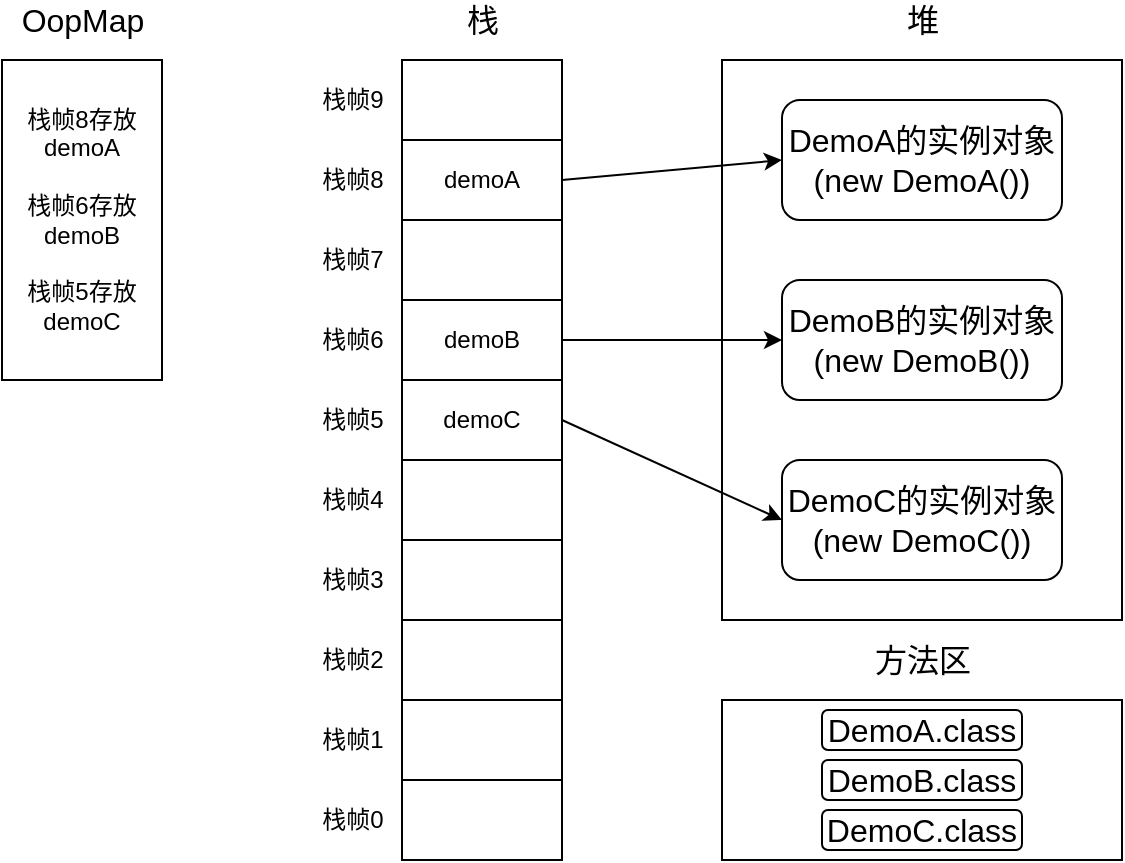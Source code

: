 <mxfile version="15.8.3" type="github">
  <diagram id="N9sIwehjwCReRDpdM8Rw" name="Page-1">
    <mxGraphModel dx="1038" dy="547" grid="1" gridSize="10" guides="1" tooltips="1" connect="1" arrows="1" fold="1" page="1" pageScale="1" pageWidth="827" pageHeight="1169" math="0" shadow="0">
      <root>
        <mxCell id="0" />
        <mxCell id="1" parent="0" />
        <mxCell id="TYSmrWAKZpzlqUq-h0ri-15" value="" style="rounded=0;whiteSpace=wrap;html=1;fontSize=16;" parent="1" vertex="1">
          <mxGeometry x="480" y="120" width="200" height="280" as="geometry" />
        </mxCell>
        <mxCell id="TYSmrWAKZpzlqUq-h0ri-1" value="" style="rounded=0;whiteSpace=wrap;html=1;" parent="1" vertex="1">
          <mxGeometry x="320" y="120" width="80" height="40" as="geometry" />
        </mxCell>
        <mxCell id="TYSmrWAKZpzlqUq-h0ri-2" value="demoA" style="rounded=0;whiteSpace=wrap;html=1;" parent="1" vertex="1">
          <mxGeometry x="320" y="160" width="80" height="40" as="geometry" />
        </mxCell>
        <mxCell id="TYSmrWAKZpzlqUq-h0ri-3" value="" style="rounded=0;whiteSpace=wrap;html=1;" parent="1" vertex="1">
          <mxGeometry x="320" y="200" width="80" height="40" as="geometry" />
        </mxCell>
        <mxCell id="TYSmrWAKZpzlqUq-h0ri-28" style="edgeStyle=none;rounded=0;orthogonalLoop=1;jettySize=auto;html=1;entryX=0;entryY=0.5;entryDx=0;entryDy=0;fontSize=16;exitX=1;exitY=0.5;exitDx=0;exitDy=0;" parent="1" source="TYSmrWAKZpzlqUq-h0ri-4" target="TYSmrWAKZpzlqUq-h0ri-25" edge="1">
          <mxGeometry relative="1" as="geometry" />
        </mxCell>
        <mxCell id="TYSmrWAKZpzlqUq-h0ri-4" value="demoB" style="rounded=0;whiteSpace=wrap;html=1;" parent="1" vertex="1">
          <mxGeometry x="320" y="240" width="80" height="40" as="geometry" />
        </mxCell>
        <mxCell id="TYSmrWAKZpzlqUq-h0ri-29" style="edgeStyle=none;rounded=0;orthogonalLoop=1;jettySize=auto;html=1;entryX=0;entryY=0.5;entryDx=0;entryDy=0;fontSize=16;exitX=1;exitY=0.5;exitDx=0;exitDy=0;" parent="1" source="TYSmrWAKZpzlqUq-h0ri-5" target="TYSmrWAKZpzlqUq-h0ri-26" edge="1">
          <mxGeometry relative="1" as="geometry" />
        </mxCell>
        <mxCell id="TYSmrWAKZpzlqUq-h0ri-5" value="demoC" style="rounded=0;whiteSpace=wrap;html=1;" parent="1" vertex="1">
          <mxGeometry x="320" y="280" width="80" height="40" as="geometry" />
        </mxCell>
        <mxCell id="TYSmrWAKZpzlqUq-h0ri-6" value="" style="rounded=0;whiteSpace=wrap;html=1;" parent="1" vertex="1">
          <mxGeometry x="320" y="320" width="80" height="40" as="geometry" />
        </mxCell>
        <mxCell id="TYSmrWAKZpzlqUq-h0ri-7" value="" style="rounded=0;whiteSpace=wrap;html=1;" parent="1" vertex="1">
          <mxGeometry x="320" y="360" width="80" height="40" as="geometry" />
        </mxCell>
        <mxCell id="TYSmrWAKZpzlqUq-h0ri-8" value="" style="rounded=0;whiteSpace=wrap;html=1;" parent="1" vertex="1">
          <mxGeometry x="320" y="400" width="80" height="40" as="geometry" />
        </mxCell>
        <mxCell id="TYSmrWAKZpzlqUq-h0ri-13" value="&lt;font style=&quot;font-size: 16px&quot;&gt;栈&lt;/font&gt;" style="text;html=1;align=center;verticalAlign=middle;resizable=0;points=[];autosize=1;strokeColor=none;fillColor=none;" parent="1" vertex="1">
          <mxGeometry x="345" y="90" width="30" height="20" as="geometry" />
        </mxCell>
        <mxCell id="TYSmrWAKZpzlqUq-h0ri-20" value="&lt;span style=&quot;font-size: 16px&quot;&gt;堆&lt;/span&gt;" style="text;html=1;align=center;verticalAlign=middle;resizable=0;points=[];autosize=1;strokeColor=none;fillColor=none;" parent="1" vertex="1">
          <mxGeometry x="565" y="90" width="30" height="20" as="geometry" />
        </mxCell>
        <mxCell id="TYSmrWAKZpzlqUq-h0ri-22" value="DemoA的实例对象&lt;br&gt;(new DemoA())" style="rounded=1;whiteSpace=wrap;html=1;fontSize=16;" parent="1" vertex="1">
          <mxGeometry x="510" y="140" width="140" height="60" as="geometry" />
        </mxCell>
        <mxCell id="TYSmrWAKZpzlqUq-h0ri-25" value="DemoB的实例对象&lt;br&gt;(new DemoB())" style="rounded=1;whiteSpace=wrap;html=1;fontSize=16;" parent="1" vertex="1">
          <mxGeometry x="510" y="230" width="140" height="60" as="geometry" />
        </mxCell>
        <mxCell id="TYSmrWAKZpzlqUq-h0ri-26" value="DemoC的实例对象&lt;br&gt;(new DemoC())" style="rounded=1;whiteSpace=wrap;html=1;fontSize=16;" parent="1" vertex="1">
          <mxGeometry x="510" y="320" width="140" height="60" as="geometry" />
        </mxCell>
        <mxCell id="TYSmrWAKZpzlqUq-h0ri-27" style="rounded=0;orthogonalLoop=1;jettySize=auto;html=1;entryX=0;entryY=0.5;entryDx=0;entryDy=0;fontSize=16;exitX=1;exitY=0.5;exitDx=0;exitDy=0;" parent="1" source="TYSmrWAKZpzlqUq-h0ri-2" target="TYSmrWAKZpzlqUq-h0ri-22" edge="1">
          <mxGeometry relative="1" as="geometry" />
        </mxCell>
        <mxCell id="TYSmrWAKZpzlqUq-h0ri-30" value="&lt;font style=&quot;font-size: 16px&quot;&gt;OopMap&lt;/font&gt;" style="text;html=1;align=center;verticalAlign=middle;resizable=0;points=[];autosize=1;strokeColor=none;fillColor=none;" parent="1" vertex="1">
          <mxGeometry x="120" y="90" width="80" height="20" as="geometry" />
        </mxCell>
        <mxCell id="TYSmrWAKZpzlqUq-h0ri-31" value="&lt;span style=&quot;font-size: 16px&quot;&gt;方法区&lt;/span&gt;" style="text;html=1;align=center;verticalAlign=middle;resizable=0;points=[];autosize=1;strokeColor=none;fillColor=none;" parent="1" vertex="1">
          <mxGeometry x="550" y="410" width="60" height="20" as="geometry" />
        </mxCell>
        <mxCell id="TYSmrWAKZpzlqUq-h0ri-32" value="" style="rounded=0;whiteSpace=wrap;html=1;" parent="1" vertex="1">
          <mxGeometry x="320" y="440" width="80" height="40" as="geometry" />
        </mxCell>
        <mxCell id="TYSmrWAKZpzlqUq-h0ri-33" value="" style="rounded=0;whiteSpace=wrap;html=1;" parent="1" vertex="1">
          <mxGeometry x="320" y="480" width="80" height="40" as="geometry" />
        </mxCell>
        <mxCell id="TYSmrWAKZpzlqUq-h0ri-34" value="" style="rounded=0;whiteSpace=wrap;html=1;fontSize=16;" parent="1" vertex="1">
          <mxGeometry x="480" y="440" width="200" height="80" as="geometry" />
        </mxCell>
        <mxCell id="cxPRdGL4TECJUC4Lyo-H-4" value="栈帧1" style="text;html=1;align=center;verticalAlign=middle;resizable=0;points=[];autosize=1;strokeColor=none;fillColor=none;" vertex="1" parent="1">
          <mxGeometry x="270" y="450" width="50" height="20" as="geometry" />
        </mxCell>
        <mxCell id="cxPRdGL4TECJUC4Lyo-H-5" value="栈帧2" style="text;html=1;align=center;verticalAlign=middle;resizable=0;points=[];autosize=1;strokeColor=none;fillColor=none;" vertex="1" parent="1">
          <mxGeometry x="270" y="410" width="50" height="20" as="geometry" />
        </mxCell>
        <mxCell id="cxPRdGL4TECJUC4Lyo-H-6" value="栈帧3" style="text;html=1;align=center;verticalAlign=middle;resizable=0;points=[];autosize=1;strokeColor=none;fillColor=none;" vertex="1" parent="1">
          <mxGeometry x="270" y="370" width="50" height="20" as="geometry" />
        </mxCell>
        <mxCell id="cxPRdGL4TECJUC4Lyo-H-7" value="栈帧4" style="text;html=1;align=center;verticalAlign=middle;resizable=0;points=[];autosize=1;strokeColor=none;fillColor=none;" vertex="1" parent="1">
          <mxGeometry x="270" y="330" width="50" height="20" as="geometry" />
        </mxCell>
        <mxCell id="cxPRdGL4TECJUC4Lyo-H-8" value="栈帧5" style="text;html=1;align=center;verticalAlign=middle;resizable=0;points=[];autosize=1;strokeColor=none;fillColor=none;" vertex="1" parent="1">
          <mxGeometry x="270" y="290" width="50" height="20" as="geometry" />
        </mxCell>
        <mxCell id="cxPRdGL4TECJUC4Lyo-H-9" value="栈帧6" style="text;html=1;align=center;verticalAlign=middle;resizable=0;points=[];autosize=1;strokeColor=none;fillColor=none;" vertex="1" parent="1">
          <mxGeometry x="270" y="250" width="50" height="20" as="geometry" />
        </mxCell>
        <mxCell id="cxPRdGL4TECJUC4Lyo-H-10" value="栈帧7" style="text;html=1;align=center;verticalAlign=middle;resizable=0;points=[];autosize=1;strokeColor=none;fillColor=none;" vertex="1" parent="1">
          <mxGeometry x="270" y="210" width="50" height="20" as="geometry" />
        </mxCell>
        <mxCell id="cxPRdGL4TECJUC4Lyo-H-11" value="栈帧8" style="text;html=1;align=center;verticalAlign=middle;resizable=0;points=[];autosize=1;strokeColor=none;fillColor=none;" vertex="1" parent="1">
          <mxGeometry x="270" y="170" width="50" height="20" as="geometry" />
        </mxCell>
        <mxCell id="cxPRdGL4TECJUC4Lyo-H-12" value="栈帧9" style="text;html=1;align=center;verticalAlign=middle;resizable=0;points=[];autosize=1;strokeColor=none;fillColor=none;" vertex="1" parent="1">
          <mxGeometry x="270" y="130" width="50" height="20" as="geometry" />
        </mxCell>
        <mxCell id="cxPRdGL4TECJUC4Lyo-H-14" value="栈帧0" style="text;html=1;align=center;verticalAlign=middle;resizable=0;points=[];autosize=1;strokeColor=none;fillColor=none;" vertex="1" parent="1">
          <mxGeometry x="270" y="490" width="50" height="20" as="geometry" />
        </mxCell>
        <mxCell id="cxPRdGL4TECJUC4Lyo-H-16" value="栈帧8存放demoA&lt;br&gt;&lt;br&gt;栈帧6存放&lt;br&gt;demoB&lt;br&gt;&lt;br&gt;栈帧5存放demoC" style="rounded=0;whiteSpace=wrap;html=1;" vertex="1" parent="1">
          <mxGeometry x="120" y="120" width="80" height="160" as="geometry" />
        </mxCell>
        <mxCell id="cxPRdGL4TECJUC4Lyo-H-17" value="DemoA.class" style="rounded=1;whiteSpace=wrap;html=1;fontSize=16;" vertex="1" parent="1">
          <mxGeometry x="530" y="445" width="100" height="20" as="geometry" />
        </mxCell>
        <mxCell id="cxPRdGL4TECJUC4Lyo-H-18" value="DemoB.class" style="rounded=1;whiteSpace=wrap;html=1;fontSize=16;" vertex="1" parent="1">
          <mxGeometry x="530" y="470" width="100" height="20" as="geometry" />
        </mxCell>
        <mxCell id="cxPRdGL4TECJUC4Lyo-H-19" value="DemoC.class" style="rounded=1;whiteSpace=wrap;html=1;fontSize=16;" vertex="1" parent="1">
          <mxGeometry x="530" y="495" width="100" height="20" as="geometry" />
        </mxCell>
      </root>
    </mxGraphModel>
  </diagram>
</mxfile>
